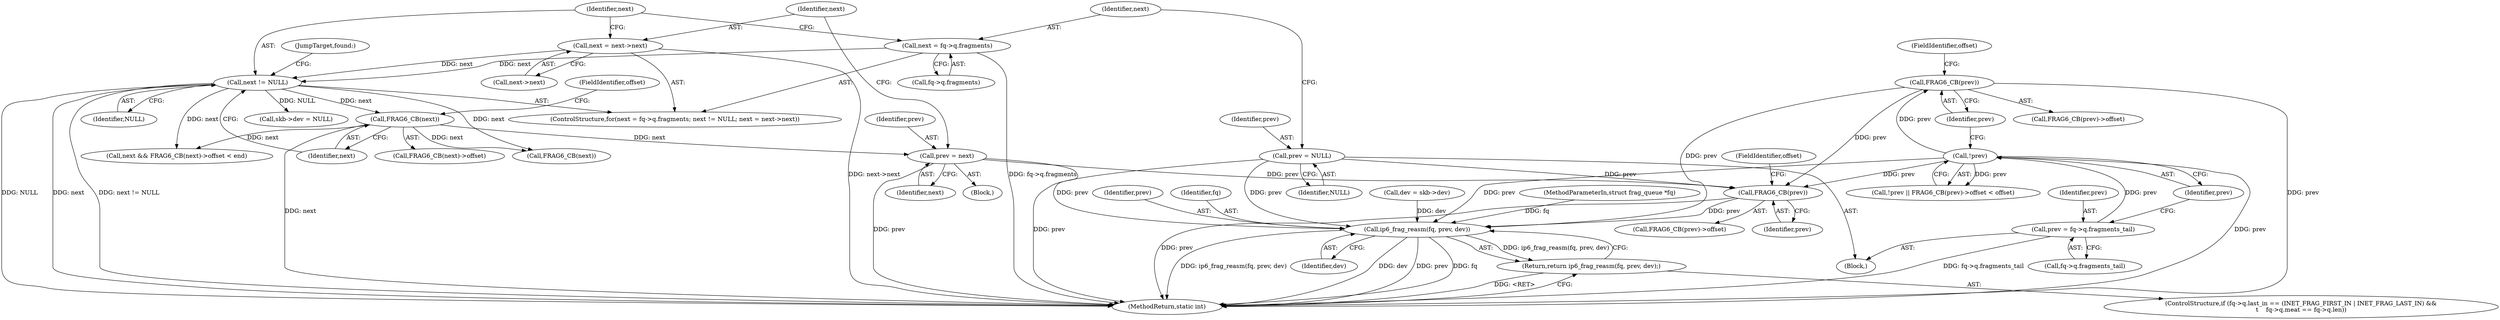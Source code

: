 digraph "1_linux_70789d7052239992824628db8133de08dc78e593_0@pointer" {
"1000410" [label="(Call,FRAG6_CB(prev))"];
"1000360" [label="(Call,FRAG6_CB(prev))"];
"1000356" [label="(Call,!prev)"];
"1000347" [label="(Call,prev = fq->q.fragments_tail)"];
"1000397" [label="(Call,prev = next)"];
"1000392" [label="(Call,FRAG6_CB(next))"];
"1000380" [label="(Call,next != NULL)"];
"1000383" [label="(Call,next = next->next)"];
"1000373" [label="(Call,next = fq->q.fragments)"];
"1000369" [label="(Call,prev = NULL)"];
"1000672" [label="(Call,ip6_frag_reasm(fq, prev, dev))"];
"1000671" [label="(Return,return ip6_frag_reasm(fq, prev, dev);)"];
"1000361" [label="(Identifier,prev)"];
"1000400" [label="(JumpTarget,found:)"];
"1000452" [label="(Call,FRAG6_CB(next))"];
"1000649" [label="(ControlStructure,if (fq->q.last_in == (INET_FRAG_FIRST_IN | INET_FRAG_LAST_IN) &&\n\t    fq->q.meat == fq->q.len))"];
"1000388" [label="(Block,)"];
"1000409" [label="(Call,FRAG6_CB(prev)->offset)"];
"1000385" [label="(Call,next->next)"];
"1000359" [label="(Call,FRAG6_CB(prev)->offset)"];
"1000348" [label="(Identifier,prev)"];
"1000671" [label="(Return,return ip6_frag_reasm(fq, prev, dev);)"];
"1000372" [label="(ControlStructure,for(next = fq->q.fragments; next != NULL; next = next->next))"];
"1000597" [label="(Call,skb->dev = NULL)"];
"1000411" [label="(Identifier,prev)"];
"1000383" [label="(Call,next = next->next)"];
"1000399" [label="(Identifier,next)"];
"1000380" [label="(Call,next != NULL)"];
"1000381" [label="(Identifier,next)"];
"1000357" [label="(Identifier,prev)"];
"1000369" [label="(Call,prev = NULL)"];
"1000392" [label="(Call,FRAG6_CB(next))"];
"1000397" [label="(Call,prev = next)"];
"1000410" [label="(Call,FRAG6_CB(prev))"];
"1000374" [label="(Identifier,next)"];
"1000672" [label="(Call,ip6_frag_reasm(fq, prev, dev))"];
"1000117" [label="(MethodParameterIn,struct frag_queue *fq)"];
"1000375" [label="(Call,fq->q.fragments)"];
"1000370" [label="(Identifier,prev)"];
"1000675" [label="(Identifier,dev)"];
"1000382" [label="(Identifier,NULL)"];
"1000384" [label="(Identifier,next)"];
"1000674" [label="(Identifier,prev)"];
"1000716" [label="(MethodReturn,static int)"];
"1000356" [label="(Call,!prev)"];
"1000121" [label="(Block,)"];
"1000373" [label="(Call,next = fq->q.fragments)"];
"1000371" [label="(Identifier,NULL)"];
"1000362" [label="(FieldIdentifier,offset)"];
"1000349" [label="(Call,fq->q.fragments_tail)"];
"1000412" [label="(FieldIdentifier,offset)"];
"1000398" [label="(Identifier,prev)"];
"1000360" [label="(Call,FRAG6_CB(prev))"];
"1000448" [label="(Call,next && FRAG6_CB(next)->offset < end)"];
"1000355" [label="(Call,!prev || FRAG6_CB(prev)->offset < offset)"];
"1000673" [label="(Identifier,fq)"];
"1000393" [label="(Identifier,next)"];
"1000394" [label="(FieldIdentifier,offset)"];
"1000582" [label="(Call,dev = skb->dev)"];
"1000391" [label="(Call,FRAG6_CB(next)->offset)"];
"1000347" [label="(Call,prev = fq->q.fragments_tail)"];
"1000410" -> "1000409"  [label="AST: "];
"1000410" -> "1000411"  [label="CFG: "];
"1000411" -> "1000410"  [label="AST: "];
"1000412" -> "1000410"  [label="CFG: "];
"1000410" -> "1000716"  [label="DDG: prev"];
"1000360" -> "1000410"  [label="DDG: prev"];
"1000397" -> "1000410"  [label="DDG: prev"];
"1000369" -> "1000410"  [label="DDG: prev"];
"1000356" -> "1000410"  [label="DDG: prev"];
"1000410" -> "1000672"  [label="DDG: prev"];
"1000360" -> "1000359"  [label="AST: "];
"1000360" -> "1000361"  [label="CFG: "];
"1000361" -> "1000360"  [label="AST: "];
"1000362" -> "1000360"  [label="CFG: "];
"1000360" -> "1000716"  [label="DDG: prev"];
"1000356" -> "1000360"  [label="DDG: prev"];
"1000360" -> "1000672"  [label="DDG: prev"];
"1000356" -> "1000355"  [label="AST: "];
"1000356" -> "1000357"  [label="CFG: "];
"1000357" -> "1000356"  [label="AST: "];
"1000361" -> "1000356"  [label="CFG: "];
"1000355" -> "1000356"  [label="CFG: "];
"1000356" -> "1000716"  [label="DDG: prev"];
"1000356" -> "1000355"  [label="DDG: prev"];
"1000347" -> "1000356"  [label="DDG: prev"];
"1000356" -> "1000672"  [label="DDG: prev"];
"1000347" -> "1000121"  [label="AST: "];
"1000347" -> "1000349"  [label="CFG: "];
"1000348" -> "1000347"  [label="AST: "];
"1000349" -> "1000347"  [label="AST: "];
"1000357" -> "1000347"  [label="CFG: "];
"1000347" -> "1000716"  [label="DDG: fq->q.fragments_tail"];
"1000397" -> "1000388"  [label="AST: "];
"1000397" -> "1000399"  [label="CFG: "];
"1000398" -> "1000397"  [label="AST: "];
"1000399" -> "1000397"  [label="AST: "];
"1000384" -> "1000397"  [label="CFG: "];
"1000397" -> "1000716"  [label="DDG: prev"];
"1000392" -> "1000397"  [label="DDG: next"];
"1000397" -> "1000672"  [label="DDG: prev"];
"1000392" -> "1000391"  [label="AST: "];
"1000392" -> "1000393"  [label="CFG: "];
"1000393" -> "1000392"  [label="AST: "];
"1000394" -> "1000392"  [label="CFG: "];
"1000392" -> "1000716"  [label="DDG: next"];
"1000380" -> "1000392"  [label="DDG: next"];
"1000392" -> "1000448"  [label="DDG: next"];
"1000392" -> "1000452"  [label="DDG: next"];
"1000380" -> "1000372"  [label="AST: "];
"1000380" -> "1000382"  [label="CFG: "];
"1000381" -> "1000380"  [label="AST: "];
"1000382" -> "1000380"  [label="AST: "];
"1000393" -> "1000380"  [label="CFG: "];
"1000400" -> "1000380"  [label="CFG: "];
"1000380" -> "1000716"  [label="DDG: next != NULL"];
"1000380" -> "1000716"  [label="DDG: NULL"];
"1000380" -> "1000716"  [label="DDG: next"];
"1000383" -> "1000380"  [label="DDG: next"];
"1000373" -> "1000380"  [label="DDG: next"];
"1000380" -> "1000448"  [label="DDG: next"];
"1000380" -> "1000452"  [label="DDG: next"];
"1000380" -> "1000597"  [label="DDG: NULL"];
"1000383" -> "1000372"  [label="AST: "];
"1000383" -> "1000385"  [label="CFG: "];
"1000384" -> "1000383"  [label="AST: "];
"1000385" -> "1000383"  [label="AST: "];
"1000381" -> "1000383"  [label="CFG: "];
"1000383" -> "1000716"  [label="DDG: next->next"];
"1000373" -> "1000372"  [label="AST: "];
"1000373" -> "1000375"  [label="CFG: "];
"1000374" -> "1000373"  [label="AST: "];
"1000375" -> "1000373"  [label="AST: "];
"1000381" -> "1000373"  [label="CFG: "];
"1000373" -> "1000716"  [label="DDG: fq->q.fragments"];
"1000369" -> "1000121"  [label="AST: "];
"1000369" -> "1000371"  [label="CFG: "];
"1000370" -> "1000369"  [label="AST: "];
"1000371" -> "1000369"  [label="AST: "];
"1000374" -> "1000369"  [label="CFG: "];
"1000369" -> "1000716"  [label="DDG: prev"];
"1000369" -> "1000672"  [label="DDG: prev"];
"1000672" -> "1000671"  [label="AST: "];
"1000672" -> "1000675"  [label="CFG: "];
"1000673" -> "1000672"  [label="AST: "];
"1000674" -> "1000672"  [label="AST: "];
"1000675" -> "1000672"  [label="AST: "];
"1000671" -> "1000672"  [label="CFG: "];
"1000672" -> "1000716"  [label="DDG: ip6_frag_reasm(fq, prev, dev)"];
"1000672" -> "1000716"  [label="DDG: dev"];
"1000672" -> "1000716"  [label="DDG: prev"];
"1000672" -> "1000716"  [label="DDG: fq"];
"1000672" -> "1000671"  [label="DDG: ip6_frag_reasm(fq, prev, dev)"];
"1000117" -> "1000672"  [label="DDG: fq"];
"1000582" -> "1000672"  [label="DDG: dev"];
"1000671" -> "1000649"  [label="AST: "];
"1000716" -> "1000671"  [label="CFG: "];
"1000671" -> "1000716"  [label="DDG: <RET>"];
}
